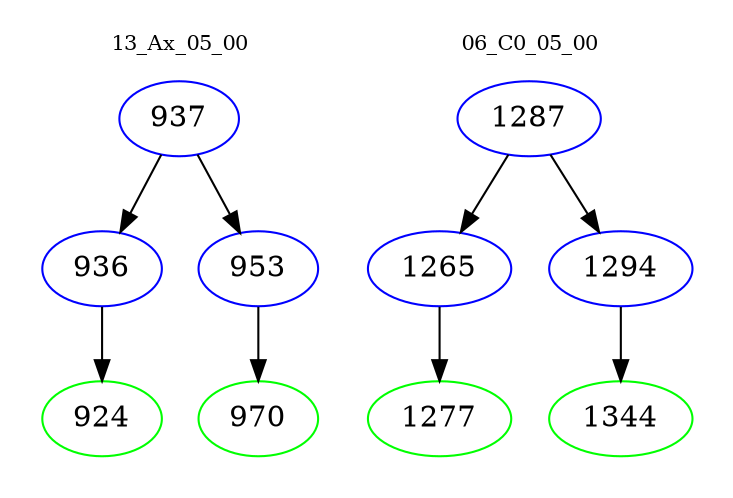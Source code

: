 digraph{
subgraph cluster_0 {
color = white
label = "13_Ax_05_00";
fontsize=10;
T0_937 [label="937", color="blue"]
T0_937 -> T0_936 [color="black"]
T0_936 [label="936", color="blue"]
T0_936 -> T0_924 [color="black"]
T0_924 [label="924", color="green"]
T0_937 -> T0_953 [color="black"]
T0_953 [label="953", color="blue"]
T0_953 -> T0_970 [color="black"]
T0_970 [label="970", color="green"]
}
subgraph cluster_1 {
color = white
label = "06_C0_05_00";
fontsize=10;
T1_1287 [label="1287", color="blue"]
T1_1287 -> T1_1265 [color="black"]
T1_1265 [label="1265", color="blue"]
T1_1265 -> T1_1277 [color="black"]
T1_1277 [label="1277", color="green"]
T1_1287 -> T1_1294 [color="black"]
T1_1294 [label="1294", color="blue"]
T1_1294 -> T1_1344 [color="black"]
T1_1344 [label="1344", color="green"]
}
}
